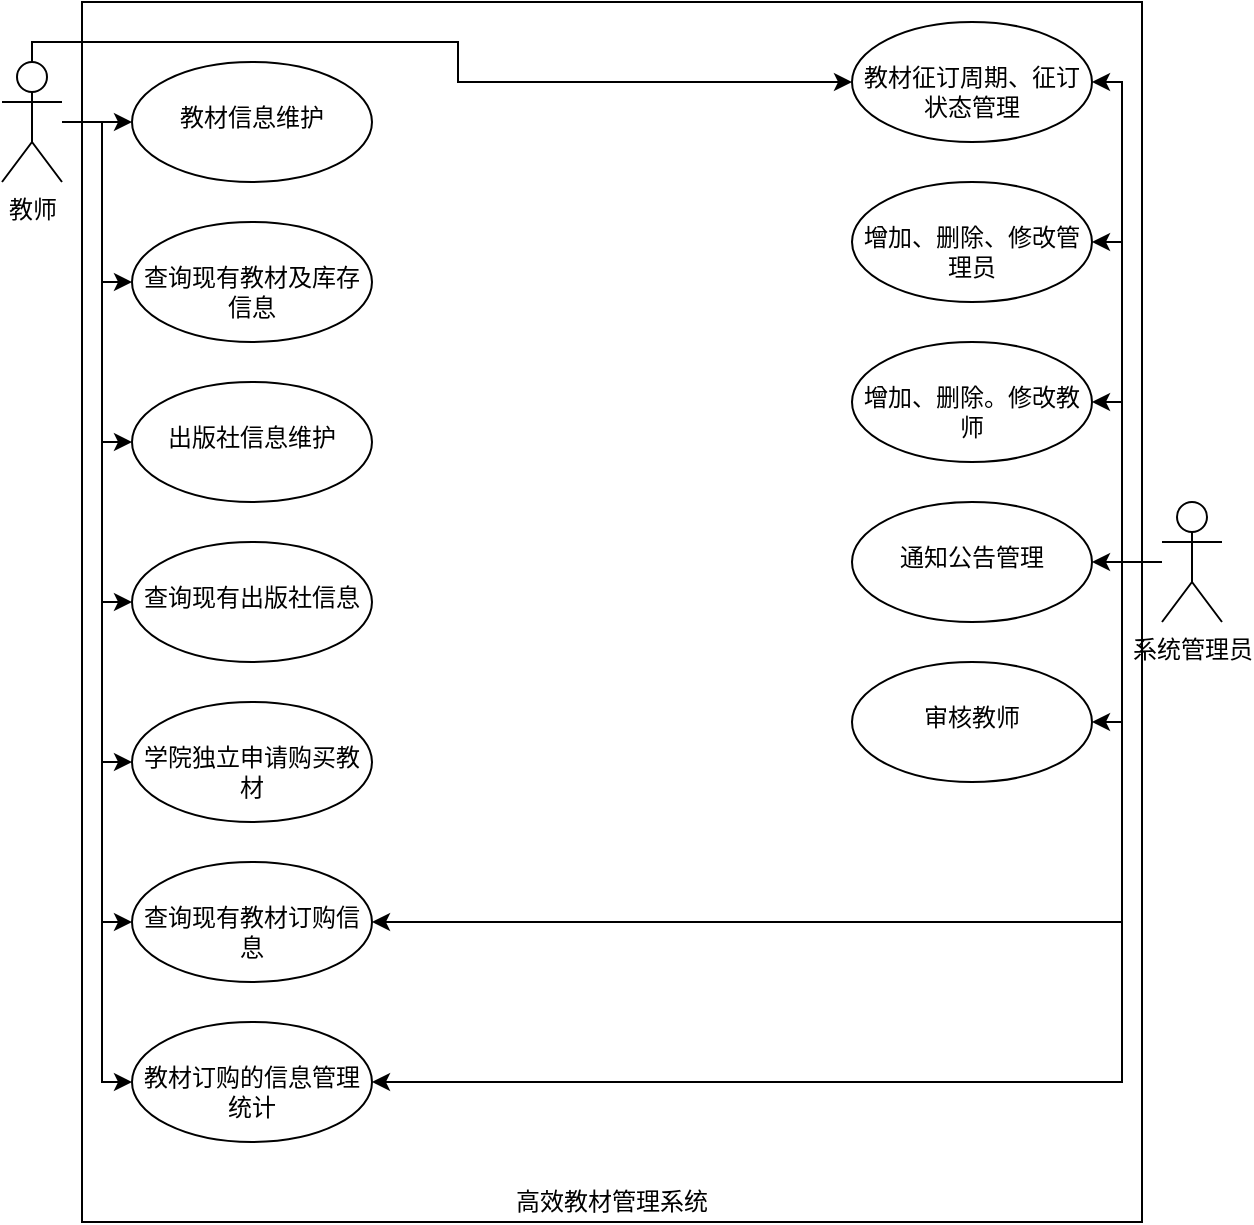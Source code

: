 <mxfile version="17.4.5" type="github">
  <diagram id="R2lEEEUBdFMjLlhIrx00" name="Page-1">
    <mxGraphModel dx="1374" dy="1894" grid="1" gridSize="10" guides="1" tooltips="1" connect="1" arrows="1" fold="1" page="1" pageScale="1" pageWidth="850" pageHeight="1100" math="0" shadow="0" extFonts="Permanent Marker^https://fonts.googleapis.com/css?family=Permanent+Marker">
      <root>
        <mxCell id="0" />
        <mxCell id="1" parent="0" />
        <mxCell id="gE8sNK6Nt0lFENl2PymD-4" value="" style="edgeStyle=orthogonalEdgeStyle;rounded=0;orthogonalLoop=1;jettySize=auto;html=1;" edge="1" parent="1" source="gE8sNK6Nt0lFENl2PymD-1" target="gE8sNK6Nt0lFENl2PymD-3">
          <mxGeometry relative="1" as="geometry" />
        </mxCell>
        <mxCell id="gE8sNK6Nt0lFENl2PymD-6" value="" style="edgeStyle=orthogonalEdgeStyle;rounded=0;orthogonalLoop=1;jettySize=auto;html=1;entryX=0;entryY=0.5;entryDx=0;entryDy=0;" edge="1" parent="1" source="gE8sNK6Nt0lFENl2PymD-1" target="gE8sNK6Nt0lFENl2PymD-5">
          <mxGeometry relative="1" as="geometry">
            <Array as="points">
              <mxPoint x="80" y="50" />
              <mxPoint x="80" y="130" />
            </Array>
          </mxGeometry>
        </mxCell>
        <mxCell id="gE8sNK6Nt0lFENl2PymD-8" value="" style="edgeStyle=orthogonalEdgeStyle;rounded=0;orthogonalLoop=1;jettySize=auto;html=1;" edge="1" parent="1" source="gE8sNK6Nt0lFENl2PymD-1" target="gE8sNK6Nt0lFENl2PymD-7">
          <mxGeometry relative="1" as="geometry">
            <Array as="points">
              <mxPoint x="80" y="50" />
              <mxPoint x="80" y="210" />
            </Array>
          </mxGeometry>
        </mxCell>
        <mxCell id="gE8sNK6Nt0lFENl2PymD-10" value="" style="edgeStyle=orthogonalEdgeStyle;rounded=0;orthogonalLoop=1;jettySize=auto;html=1;" edge="1" parent="1" source="gE8sNK6Nt0lFENl2PymD-1" target="gE8sNK6Nt0lFENl2PymD-9">
          <mxGeometry relative="1" as="geometry">
            <Array as="points">
              <mxPoint x="80" y="50" />
              <mxPoint x="80" y="290" />
            </Array>
          </mxGeometry>
        </mxCell>
        <mxCell id="gE8sNK6Nt0lFENl2PymD-12" value="" style="edgeStyle=orthogonalEdgeStyle;rounded=0;orthogonalLoop=1;jettySize=auto;html=1;" edge="1" parent="1" source="gE8sNK6Nt0lFENl2PymD-1" target="gE8sNK6Nt0lFENl2PymD-11">
          <mxGeometry relative="1" as="geometry">
            <Array as="points">
              <mxPoint x="80" y="50" />
              <mxPoint x="80" y="370" />
            </Array>
          </mxGeometry>
        </mxCell>
        <mxCell id="gE8sNK6Nt0lFENl2PymD-24" style="edgeStyle=orthogonalEdgeStyle;rounded=0;orthogonalLoop=1;jettySize=auto;html=1;entryX=0;entryY=0.5;entryDx=0;entryDy=0;" edge="1" parent="1" source="gE8sNK6Nt0lFENl2PymD-1" target="gE8sNK6Nt0lFENl2PymD-22">
          <mxGeometry relative="1" as="geometry">
            <Array as="points">
              <mxPoint x="45" y="10" />
              <mxPoint x="258" y="10" />
              <mxPoint x="258" y="30" />
            </Array>
          </mxGeometry>
        </mxCell>
        <mxCell id="gE8sNK6Nt0lFENl2PymD-26" value="" style="edgeStyle=orthogonalEdgeStyle;rounded=0;orthogonalLoop=1;jettySize=auto;html=1;" edge="1" parent="1" source="gE8sNK6Nt0lFENl2PymD-1" target="gE8sNK6Nt0lFENl2PymD-25">
          <mxGeometry relative="1" as="geometry">
            <Array as="points">
              <mxPoint x="80" y="50" />
              <mxPoint x="80" y="450" />
            </Array>
          </mxGeometry>
        </mxCell>
        <mxCell id="gE8sNK6Nt0lFENl2PymD-28" value="" style="edgeStyle=orthogonalEdgeStyle;rounded=0;orthogonalLoop=1;jettySize=auto;html=1;" edge="1" parent="1" source="gE8sNK6Nt0lFENl2PymD-1" target="gE8sNK6Nt0lFENl2PymD-27">
          <mxGeometry relative="1" as="geometry">
            <Array as="points">
              <mxPoint x="80" y="50" />
              <mxPoint x="80" y="530" />
            </Array>
          </mxGeometry>
        </mxCell>
        <mxCell id="gE8sNK6Nt0lFENl2PymD-1" value="教师" style="shape=umlActor;verticalLabelPosition=bottom;verticalAlign=top;html=1;outlineConnect=0;" vertex="1" parent="1">
          <mxGeometry x="30" y="20" width="30" height="60" as="geometry" />
        </mxCell>
        <mxCell id="gE8sNK6Nt0lFENl2PymD-3" value="&lt;br&gt;教材信息维护" style="ellipse;whiteSpace=wrap;html=1;verticalAlign=top;align=center;" vertex="1" parent="1">
          <mxGeometry x="95" y="20" width="120" height="60" as="geometry" />
        </mxCell>
        <mxCell id="gE8sNK6Nt0lFENl2PymD-5" value="&lt;br&gt;查询现有教材及库存信息" style="ellipse;whiteSpace=wrap;html=1;verticalAlign=top;" vertex="1" parent="1">
          <mxGeometry x="95" y="100" width="120" height="60" as="geometry" />
        </mxCell>
        <mxCell id="gE8sNK6Nt0lFENl2PymD-7" value="&lt;br&gt;出版社信息维护" style="ellipse;whiteSpace=wrap;html=1;verticalAlign=top;" vertex="1" parent="1">
          <mxGeometry x="95" y="180" width="120" height="60" as="geometry" />
        </mxCell>
        <mxCell id="gE8sNK6Nt0lFENl2PymD-9" value="&lt;br&gt;查询现有出版社信息" style="ellipse;whiteSpace=wrap;html=1;verticalAlign=top;" vertex="1" parent="1">
          <mxGeometry x="95" y="260" width="120" height="60" as="geometry" />
        </mxCell>
        <mxCell id="gE8sNK6Nt0lFENl2PymD-11" value="&lt;br&gt;学院独立申请购买教材" style="ellipse;whiteSpace=wrap;html=1;verticalAlign=top;" vertex="1" parent="1">
          <mxGeometry x="95" y="340" width="120" height="60" as="geometry" />
        </mxCell>
        <mxCell id="gE8sNK6Nt0lFENl2PymD-15" value="" style="edgeStyle=orthogonalEdgeStyle;rounded=0;orthogonalLoop=1;jettySize=auto;html=1;" edge="1" parent="1" source="gE8sNK6Nt0lFENl2PymD-13" target="gE8sNK6Nt0lFENl2PymD-14">
          <mxGeometry relative="1" as="geometry" />
        </mxCell>
        <mxCell id="gE8sNK6Nt0lFENl2PymD-17" value="" style="edgeStyle=orthogonalEdgeStyle;rounded=0;orthogonalLoop=1;jettySize=auto;html=1;" edge="1" parent="1" source="gE8sNK6Nt0lFENl2PymD-13" target="gE8sNK6Nt0lFENl2PymD-16">
          <mxGeometry relative="1" as="geometry">
            <Array as="points">
              <mxPoint x="590" y="270" />
              <mxPoint x="590" y="350" />
            </Array>
          </mxGeometry>
        </mxCell>
        <mxCell id="gE8sNK6Nt0lFENl2PymD-19" value="" style="edgeStyle=orthogonalEdgeStyle;rounded=0;orthogonalLoop=1;jettySize=auto;html=1;entryX=1;entryY=0.5;entryDx=0;entryDy=0;" edge="1" parent="1" source="gE8sNK6Nt0lFENl2PymD-13" target="gE8sNK6Nt0lFENl2PymD-18">
          <mxGeometry relative="1" as="geometry">
            <Array as="points">
              <mxPoint x="590" y="270" />
              <mxPoint x="590" y="190" />
            </Array>
          </mxGeometry>
        </mxCell>
        <mxCell id="gE8sNK6Nt0lFENl2PymD-21" value="" style="edgeStyle=orthogonalEdgeStyle;rounded=0;orthogonalLoop=1;jettySize=auto;html=1;" edge="1" parent="1" source="gE8sNK6Nt0lFENl2PymD-13" target="gE8sNK6Nt0lFENl2PymD-20">
          <mxGeometry relative="1" as="geometry">
            <Array as="points">
              <mxPoint x="590" y="270" />
              <mxPoint x="590" y="110" />
            </Array>
          </mxGeometry>
        </mxCell>
        <mxCell id="gE8sNK6Nt0lFENl2PymD-23" value="" style="edgeStyle=orthogonalEdgeStyle;rounded=0;orthogonalLoop=1;jettySize=auto;html=1;" edge="1" parent="1" source="gE8sNK6Nt0lFENl2PymD-13" target="gE8sNK6Nt0lFENl2PymD-22">
          <mxGeometry relative="1" as="geometry">
            <Array as="points">
              <mxPoint x="590" y="270" />
              <mxPoint x="590" y="30" />
            </Array>
          </mxGeometry>
        </mxCell>
        <mxCell id="gE8sNK6Nt0lFENl2PymD-29" style="edgeStyle=orthogonalEdgeStyle;rounded=0;orthogonalLoop=1;jettySize=auto;html=1;entryX=1;entryY=0.5;entryDx=0;entryDy=0;" edge="1" parent="1" source="gE8sNK6Nt0lFENl2PymD-13" target="gE8sNK6Nt0lFENl2PymD-27">
          <mxGeometry relative="1" as="geometry">
            <Array as="points">
              <mxPoint x="590" y="270" />
              <mxPoint x="590" y="530" />
            </Array>
          </mxGeometry>
        </mxCell>
        <mxCell id="gE8sNK6Nt0lFENl2PymD-30" style="edgeStyle=orthogonalEdgeStyle;rounded=0;orthogonalLoop=1;jettySize=auto;html=1;entryX=1;entryY=0.5;entryDx=0;entryDy=0;" edge="1" parent="1" source="gE8sNK6Nt0lFENl2PymD-13" target="gE8sNK6Nt0lFENl2PymD-25">
          <mxGeometry relative="1" as="geometry">
            <Array as="points">
              <mxPoint x="590" y="270" />
              <mxPoint x="590" y="450" />
            </Array>
          </mxGeometry>
        </mxCell>
        <mxCell id="gE8sNK6Nt0lFENl2PymD-13" value="系统管理员" style="shape=umlActor;verticalLabelPosition=bottom;verticalAlign=top;html=1;outlineConnect=0;" vertex="1" parent="1">
          <mxGeometry x="610" y="240" width="30" height="60" as="geometry" />
        </mxCell>
        <mxCell id="gE8sNK6Nt0lFENl2PymD-14" value="&lt;br&gt;通知公告管理" style="ellipse;whiteSpace=wrap;html=1;verticalAlign=top;" vertex="1" parent="1">
          <mxGeometry x="455" y="240" width="120" height="60" as="geometry" />
        </mxCell>
        <mxCell id="gE8sNK6Nt0lFENl2PymD-16" value="&lt;br&gt;审核教师" style="ellipse;whiteSpace=wrap;html=1;verticalAlign=top;" vertex="1" parent="1">
          <mxGeometry x="455" y="320" width="120" height="60" as="geometry" />
        </mxCell>
        <mxCell id="gE8sNK6Nt0lFENl2PymD-18" value="&lt;br&gt;增加、删除。修改教师" style="ellipse;whiteSpace=wrap;html=1;verticalAlign=top;" vertex="1" parent="1">
          <mxGeometry x="455" y="160" width="120" height="60" as="geometry" />
        </mxCell>
        <mxCell id="gE8sNK6Nt0lFENl2PymD-20" value="&lt;br&gt;增加、删除、修改管理员" style="ellipse;whiteSpace=wrap;html=1;verticalAlign=top;" vertex="1" parent="1">
          <mxGeometry x="455" y="80" width="120" height="60" as="geometry" />
        </mxCell>
        <mxCell id="gE8sNK6Nt0lFENl2PymD-22" value="&lt;br&gt;教材征订周期、征订状态管理" style="ellipse;whiteSpace=wrap;html=1;verticalAlign=top;" vertex="1" parent="1">
          <mxGeometry x="455" width="120" height="60" as="geometry" />
        </mxCell>
        <mxCell id="gE8sNK6Nt0lFENl2PymD-25" value="&lt;br&gt;查询现有教材订购信息" style="ellipse;whiteSpace=wrap;html=1;verticalAlign=top;" vertex="1" parent="1">
          <mxGeometry x="95" y="420" width="120" height="60" as="geometry" />
        </mxCell>
        <mxCell id="gE8sNK6Nt0lFENl2PymD-27" value="&lt;br&gt;教材订购的信息管理统计" style="ellipse;whiteSpace=wrap;html=1;verticalAlign=top;" vertex="1" parent="1">
          <mxGeometry x="95" y="500" width="120" height="60" as="geometry" />
        </mxCell>
        <mxCell id="gE8sNK6Nt0lFENl2PymD-32" value="&lt;br&gt;&lt;br&gt;&lt;br&gt;&lt;br&gt;&lt;br&gt;&lt;br&gt;&lt;br&gt;&lt;br&gt;&lt;br&gt;&lt;br&gt;&lt;br&gt;&lt;br&gt;&lt;br&gt;&lt;br&gt;&lt;br&gt;&lt;br&gt;&lt;br&gt;&lt;br&gt;&lt;br&gt;&lt;br&gt;&lt;br&gt;&lt;br&gt;&lt;br&gt;&lt;br&gt;&lt;br&gt;&lt;br&gt;&lt;br&gt;&lt;br&gt;&lt;br&gt;&lt;br&gt;&lt;br&gt;&lt;br&gt;&lt;br&gt;&lt;br&gt;&lt;br&gt;&lt;br&gt;&lt;br&gt;&lt;br&gt;&lt;br&gt;&lt;br&gt;&lt;br&gt;高效教材管理系统" style="rounded=0;whiteSpace=wrap;html=1;fillColor=none;" vertex="1" parent="1">
          <mxGeometry x="70" y="-10" width="530" height="610" as="geometry" />
        </mxCell>
      </root>
    </mxGraphModel>
  </diagram>
</mxfile>
